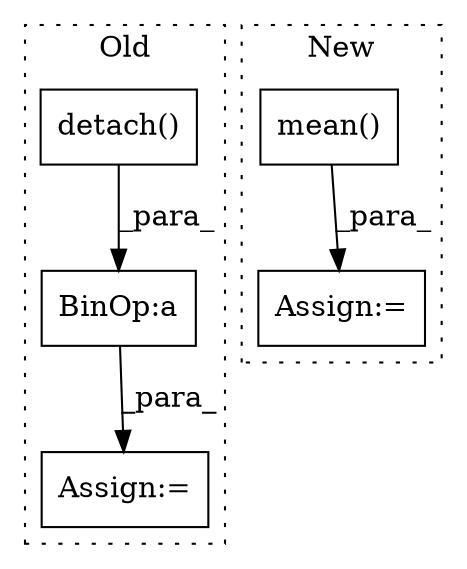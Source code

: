 digraph G {
subgraph cluster0 {
1 [label="detach()" a="75" s="4341" l="20" shape="box"];
4 [label="Assign:=" a="68" s="4423" l="3" shape="box"];
5 [label="BinOp:a" a="82" s="4374" l="2" shape="box"];
label = "Old";
style="dotted";
}
subgraph cluster1 {
2 [label="mean()" a="75" s="4105" l="23" shape="box"];
3 [label="Assign:=" a="68" s="4102" l="3" shape="box"];
label = "New";
style="dotted";
}
1 -> 5 [label="_para_"];
2 -> 3 [label="_para_"];
5 -> 4 [label="_para_"];
}